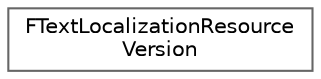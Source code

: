 digraph "Graphical Class Hierarchy"
{
 // INTERACTIVE_SVG=YES
 // LATEX_PDF_SIZE
  bgcolor="transparent";
  edge [fontname=Helvetica,fontsize=10,labelfontname=Helvetica,labelfontsize=10];
  node [fontname=Helvetica,fontsize=10,shape=box,height=0.2,width=0.4];
  rankdir="LR";
  Node0 [id="Node000000",label="FTextLocalizationResource\lVersion",height=0.2,width=0.4,color="grey40", fillcolor="white", style="filled",URL="$d3/d5e/structFTextLocalizationResourceVersion.html",tooltip="Version information for compiled LocMeta (Localization MetaData Resource) and LocRes (Localization Re..."];
}
